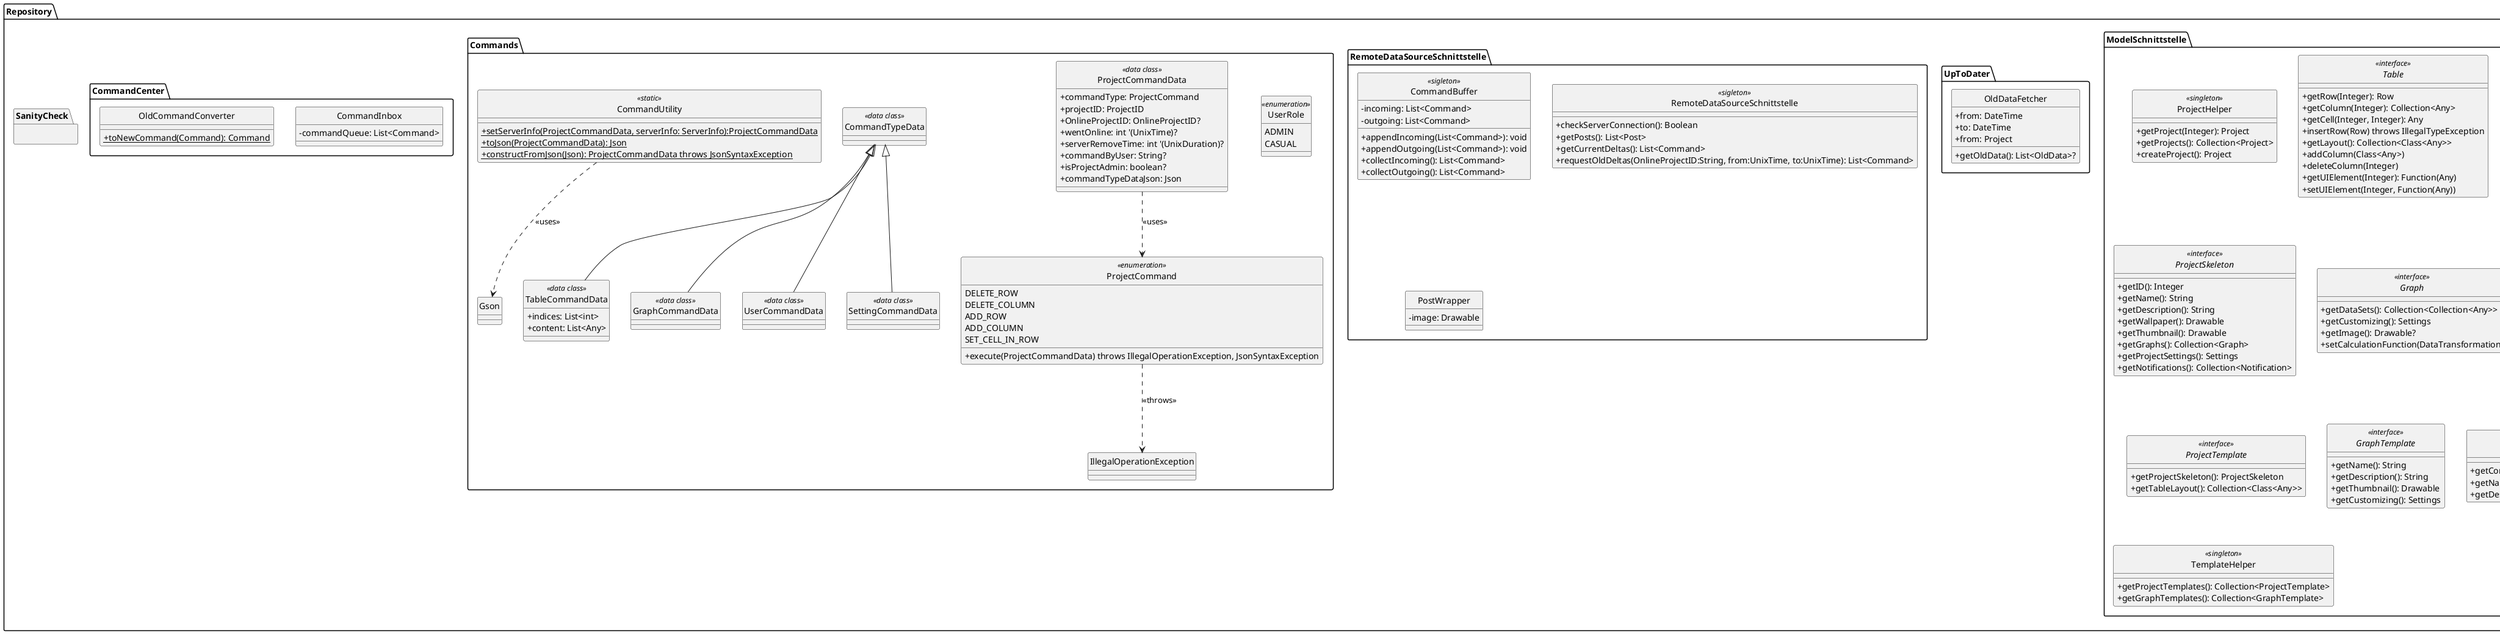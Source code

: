 @startuml

skinparam monochrome true
skinparam shadowing false
skinparam genericDisplay old
skinparam classAttributeIconSize 0
hide circle


package Repository {
    package ModelSchnittstelle {
      class ProjectHelper <<singleton>> {
        +getProject(Integer): Project
        +getProjects(): Collection<Project>
        +createProject(): Project
      }

      interface Table <<interface>> {
        +getRow(Integer): Row
        +getColumn(Integer): Collection<Any>
        +getCell(Integer, Integer): Any
        +insertRow(Row) throws IllegalTypeException
        +getLayout(): Collection<Class<Any>>
        +addColumn(Class<Any>)
        +deleteColumn(Integer)
        'This is something I am not sure about. How do our InputElements look like?
        +getUIElement(Integer): Function(Any)
        +setUIElement(Integer, Function(Any))
      }

      interface Row <<Interface>> {
        +getCell(Integer): Any
        +getMetaData(Integer): RowMetaInformation
      }

      interface Project <<interface>> {
        +getProjectSkeleton(): ProjectSkeleton
        +getTable(): Table
        +getAdmin(): User
        +getUsers(): Collection<Users>
        +setName(String)
        +setDescription(String)
        +setWallpaper(path: String)
        +setThumbnail(path: String)
      }

      interface ProjectSkeleton <<interface>> {
        +getID(): Integer
        +getName(): String
        +getDescription(): String
        +getWallpaper(): Drawable
        +getThumbnail(): Drawable
        +getGraphs(): Collection<Graph>
        +getProjectSettings(): Settings
        +getNotifications(): Collection<Notification>
      }

      interface Graph <<interface>> {
        'Does this always recompute the DataSets? If not how does it decide when to recompute?
        +getDataSets(): Collection<Collection<Any>>
        +getCustomizing(): Settings
        +getImage(): Drawable?
        +setCalculationFunction(DataTransformation)
      }

      interface Settings <<interface>> {
        +getSetting(String): Any throws SettingNotFoundException
        +setSetting(String, Any) throws SettingNotFoundException
      }

      interface Notification <<interface>> {
        +getMessage(): String
        +sendNow(vararg Any): Boolean throws IllegalContextException
      }

      'This is kind of the same as a project without Data. However, a project really isn't
      'a subtype of ProjectTemplate. How do we want to do this? Do we know any Patterns that
      'fit this problem?
      interface ProjectTemplate <<interface>> {
        +getProjectSkeleton(): ProjectSkeleton
        +getTableLayout(): Collection<Class<Any>>
      }

      interface GraphTemplate <<interface>> {
        +getName(): String
        +getDescription(): String
        +getThumbnail(): Drawable
        +getCustomizing(): Settings

      }

      interface Post <<interface>> {
        +getContent(): Content
        +getName(): String
        +getDescription(): String
      }

      interface Content <<interface>> {

      }
'-von Anton definiert------------------------------------------------------------------------------'
      class TemplateHelper <<singleton>> {
                  +getProjectTemplates(): Collection<ProjectTemplate>
                  +getGraphTemplates(): Collection<GraphTemplate>
                }
    }
'=================================================================================================='
  package SanityCheck {

  }
'=================================================================================================='
  package UpToDater {
        'Wenn ich einmal länger als 72h am Stück offline war merke ich mir diese Intervalle
        'dann Frage ich jemanden auf dem Server an, der in diesen 72h keine Blindspots hat
        class OldDataFetcher {
        +from: DateTime
        +to: DateTime
        +from: Project
        'null == daten nicht vorhanden
        +getOldData(): List<OldData>?
        }
  }
'=================================================================================================='
package RemoteDataSourceSchnittstelle {
    class CommandBuffer <<sigleton>> {
    -incoming: List<Command>
    -outgoing: List<Command>

    +appendIncoming(List<Command>): void
    +appendOutgoing(List<Command>): void
    +collectIncoming(): List<Command>
    +collectOutgoing(): List<Command>
    }
    class RemoteDataSourceSchnittstelle <<sigleton>> {

    'Gibt an ob zum Zeitpukt des Methodenaufrufs eine Serververbindung aufgabaut werden konnte
    +checkServerConnection(): Boolean
    +getPosts(): List<Post>
    'gibt alle aktuellen Deltas der Projekte an denen Nutzender teilnimmt
    +getCurrentDeltas(): List<Command>
    'Fragt Deltas von einem Online Project an, die in einem bestimmten Zeitraum erstellt wurden
    +requestOldDeltas(OnlineProjectID:String, from:UnixTime, to:UnixTime): List<Command>
    }
    class PostWrapper {
        -image: Drawable
        }
    }
'=================================================================================================='
 package Commands {
 enum UserRole <<enumeration>> {
         ADMIN
         CASUAL
     }
 enum ProjectCommand <<enumeration>> {
    DELETE_ROW
    DELETE_COLUMN
    ADD_ROW
    ADD_COLUMN
    SET_CELL_IN_ROW
    +execute(ProjectCommandData) throws IllegalOperationException, JsonSyntaxException
 }
 class ProjectCommandData <<data class>> {
    +commandType: ProjectCommand
    +projectID: ProjectID
    +OnlineProjectID: OnlineProjectID?
    {field}+wentOnline: int '(UnixTime)?
    {field}+serverRemoveTime: int '(UnixDuration)?
    +commandByUser: String?
    +isProjectAdmin: boolean?
    +commandTypeDataJson: Json
 }
 class CommandTypeData <<data class>> {
 }
 class TableCommandData <<data class>> {
    +indices: List<int>
    +content: List<Any>
 }
 class GraphCommandData <<data class>> {

 }
 class UserCommandData <<data class>> {

 }
 class SettingCommandData <<data class>> {

 }
 class CommandUtility <<static>> {
    +{static} setServerInfo(ProjectCommandData, serverInfo: ServerInfo):ProjectCommandData
    +{static} toJson(ProjectCommandData): Json
    +{static} constructFromJson(Json): ProjectCommandData throws JsonSyntaxException
 }
 class IllegalOperationException {
     }
 CommandUtility ..> Gson : <<uses>>
 ProjectCommandData ..> ProjectCommand : <<uses>>
 ProjectCommand ..> IllegalOperationException : <<throws>>

 CommandTypeData <|-- TableCommandData
 CommandTypeData <|-- GraphCommandData
 CommandTypeData <|-- SettingCommandData
 CommandTypeData <|-- UserCommandData
 }
'=================================================================================================='
  package CommandCenter {
    class CommandInbox {
        -commandQueue: List<Command>
    }
    class OldCommandConverter {
    +{static} toNewCommand(Command): Command
    }
  }

}
package Gson {}

@enduml